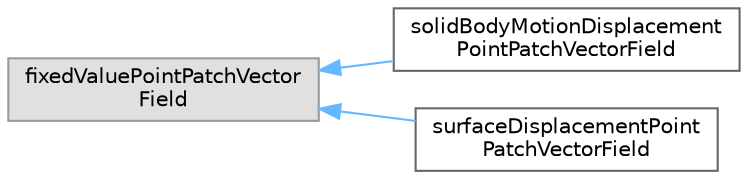 digraph "Graphical Class Hierarchy"
{
 // LATEX_PDF_SIZE
  bgcolor="transparent";
  edge [fontname=Helvetica,fontsize=10,labelfontname=Helvetica,labelfontsize=10];
  node [fontname=Helvetica,fontsize=10,shape=box,height=0.2,width=0.4];
  rankdir="LR";
  Node0 [id="Node000000",label="fixedValuePointPatchVector\lField",height=0.2,width=0.4,color="grey60", fillcolor="#E0E0E0", style="filled",tooltip=" "];
  Node0 -> Node1 [id="edge4712_Node000000_Node000001",dir="back",color="steelblue1",style="solid",tooltip=" "];
  Node1 [id="Node000001",label="solidBodyMotionDisplacement\lPointPatchVectorField",height=0.2,width=0.4,color="grey40", fillcolor="white", style="filled",URL="$classFoam_1_1solidBodyMotionDisplacementPointPatchVectorField.html",tooltip="Enables the specification of a fixed value boundary condition using the solid body motion functions."];
  Node0 -> Node2 [id="edge4713_Node000000_Node000002",dir="back",color="steelblue1",style="solid",tooltip=" "];
  Node2 [id="Node000002",label="surfaceDisplacementPoint\lPatchVectorField",height=0.2,width=0.4,color="grey40", fillcolor="white", style="filled",URL="$classFoam_1_1surfaceDisplacementPointPatchVectorField.html",tooltip="Displacement fixed by projection onto triSurface. Use in a displacementMotionSolver as a bc on the po..."];
}
